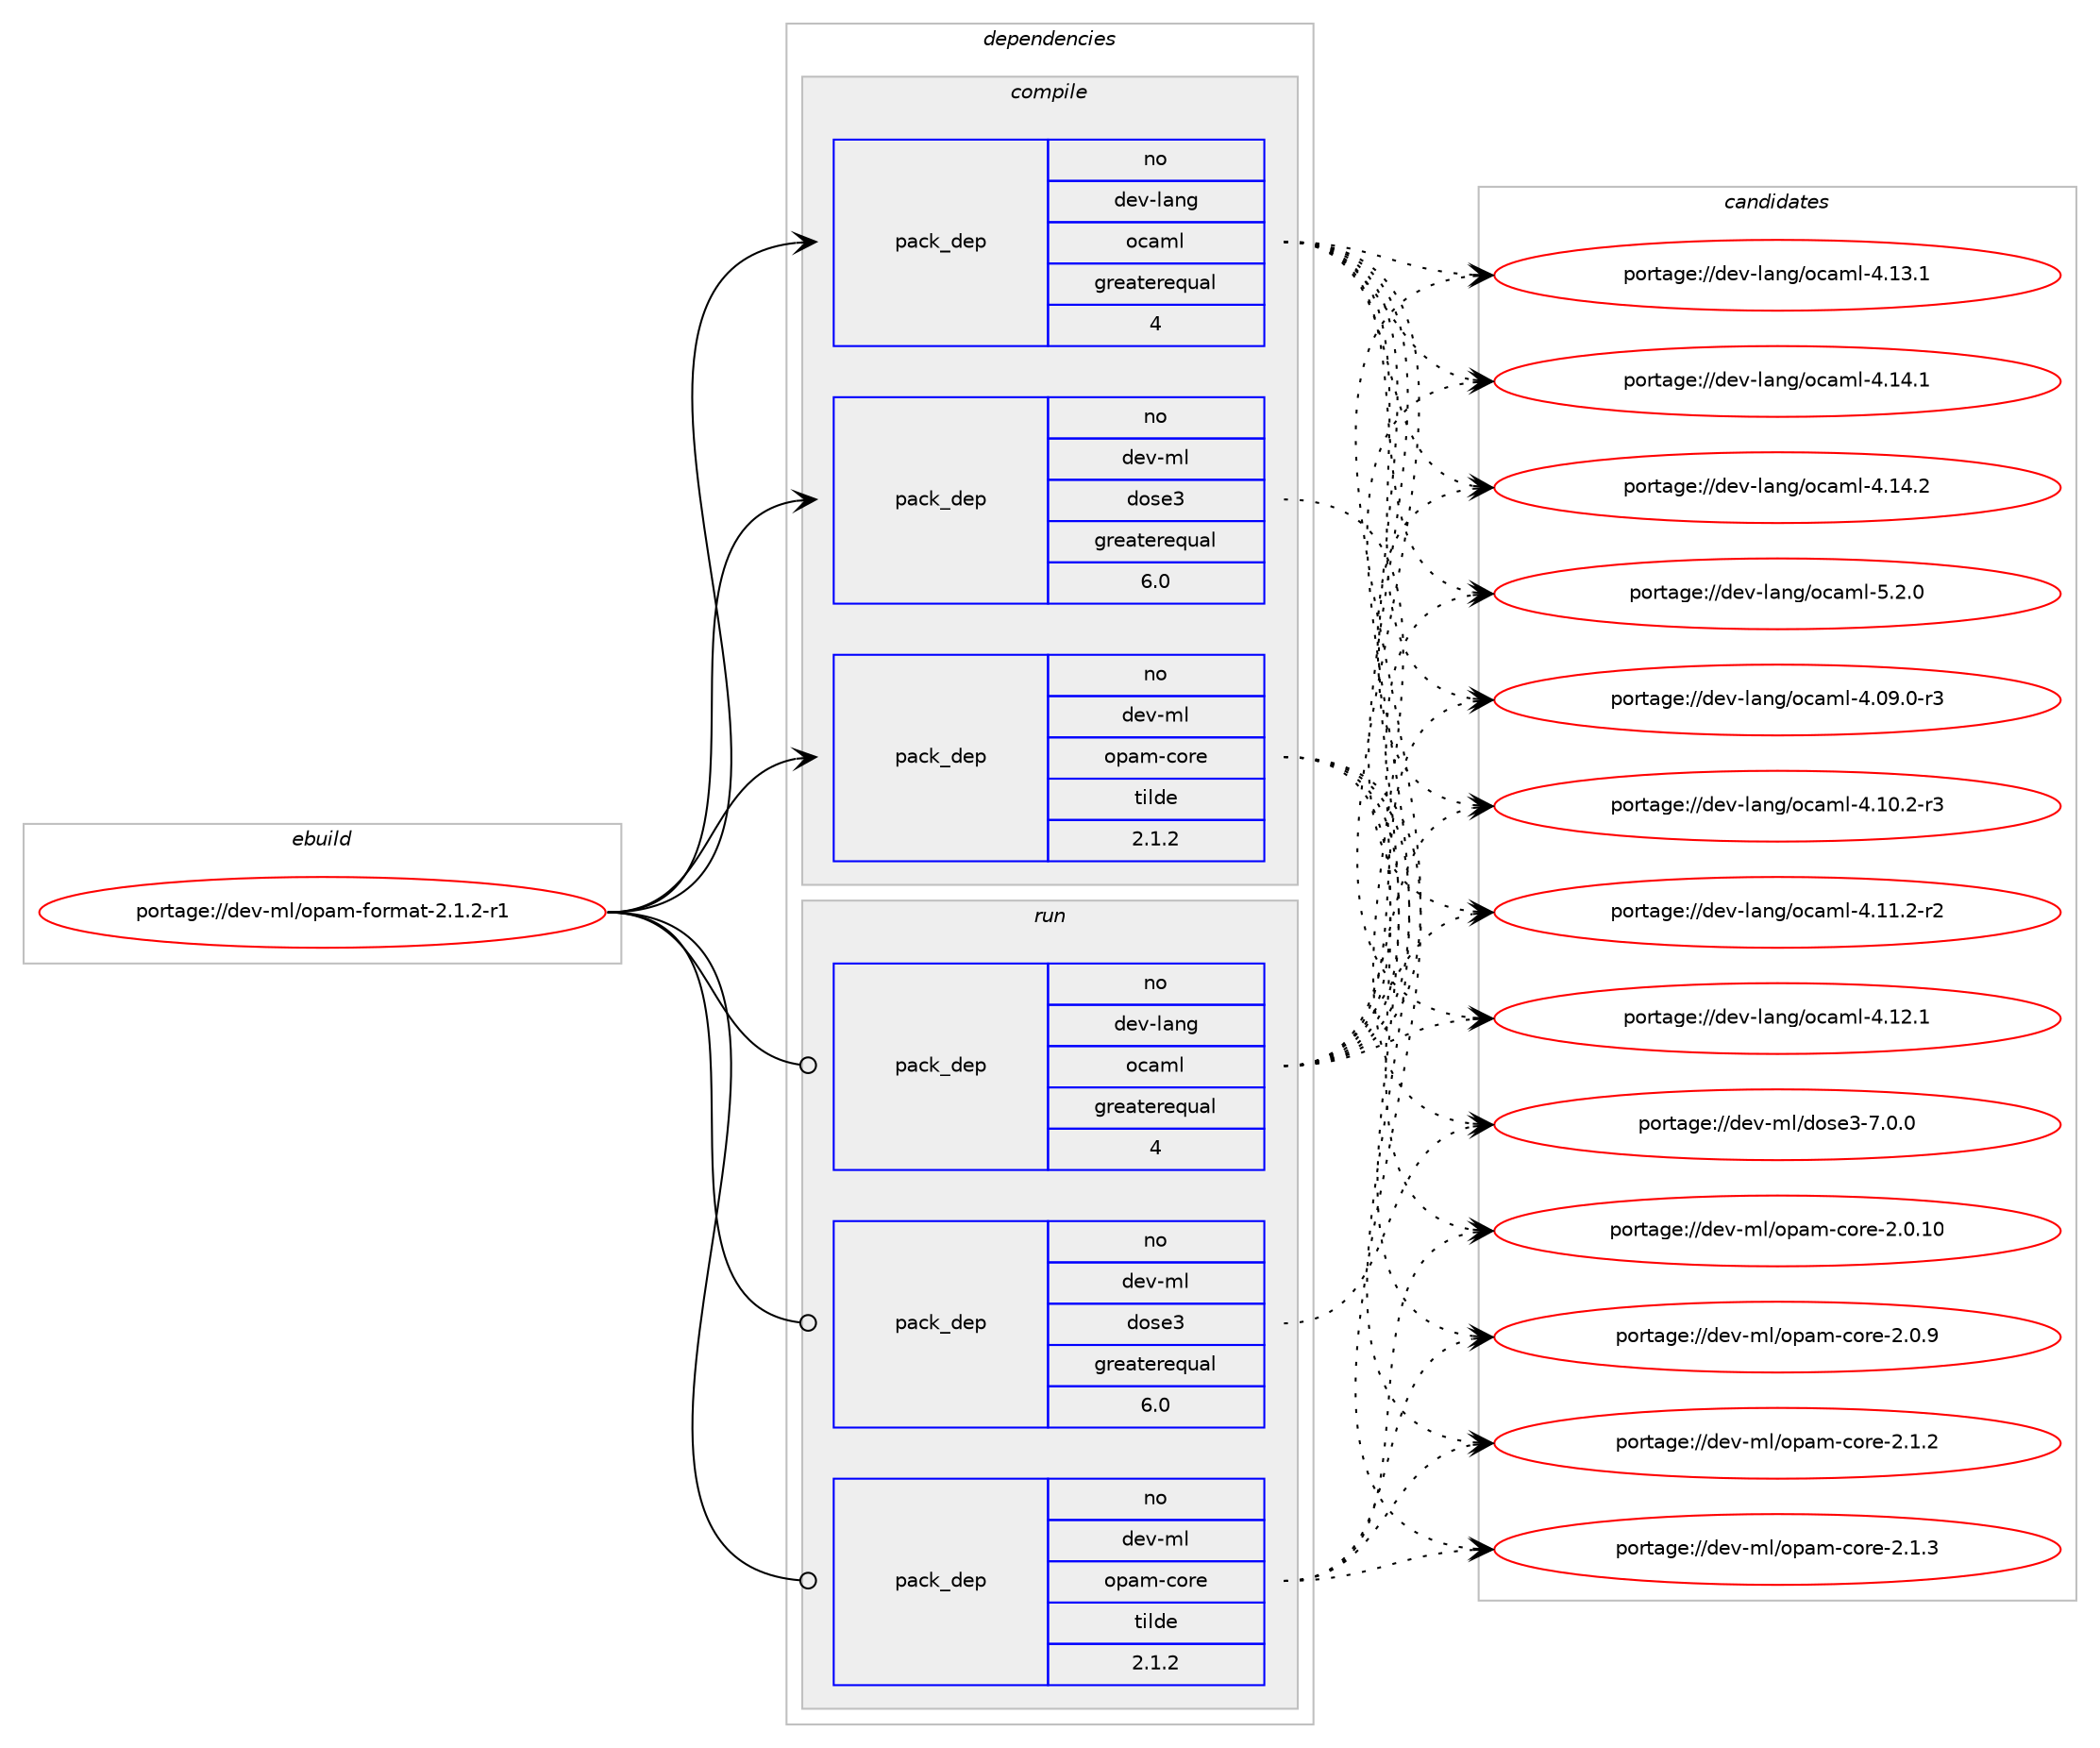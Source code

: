 digraph prolog {

# *************
# Graph options
# *************

newrank=true;
concentrate=true;
compound=true;
graph [rankdir=LR,fontname=Helvetica,fontsize=10,ranksep=1.5];#, ranksep=2.5, nodesep=0.2];
edge  [arrowhead=vee];
node  [fontname=Helvetica,fontsize=10];

# **********
# The ebuild
# **********

subgraph cluster_leftcol {
color=gray;
rank=same;
label=<<i>ebuild</i>>;
id [label="portage://dev-ml/opam-format-2.1.2-r1", color=red, width=4, href="../dev-ml/opam-format-2.1.2-r1.svg"];
}

# ****************
# The dependencies
# ****************

subgraph cluster_midcol {
color=gray;
label=<<i>dependencies</i>>;
subgraph cluster_compile {
fillcolor="#eeeeee";
style=filled;
label=<<i>compile</i>>;
subgraph pack31135 {
dependency61159 [label=<<TABLE BORDER="0" CELLBORDER="1" CELLSPACING="0" CELLPADDING="4" WIDTH="220"><TR><TD ROWSPAN="6" CELLPADDING="30">pack_dep</TD></TR><TR><TD WIDTH="110">no</TD></TR><TR><TD>dev-lang</TD></TR><TR><TD>ocaml</TD></TR><TR><TD>greaterequal</TD></TR><TR><TD>4</TD></TR></TABLE>>, shape=none, color=blue];
}
id:e -> dependency61159:w [weight=20,style="solid",arrowhead="vee"];
# *** BEGIN UNKNOWN DEPENDENCY TYPE (TODO) ***
# id -> package_dependency(portage://dev-ml/opam-format-2.1.2-r1,install,no,dev-ml,cppo,none,[,,],[],[])
# *** END UNKNOWN DEPENDENCY TYPE (TODO) ***

subgraph pack31136 {
dependency61160 [label=<<TABLE BORDER="0" CELLBORDER="1" CELLSPACING="0" CELLPADDING="4" WIDTH="220"><TR><TD ROWSPAN="6" CELLPADDING="30">pack_dep</TD></TR><TR><TD WIDTH="110">no</TD></TR><TR><TD>dev-ml</TD></TR><TR><TD>dose3</TD></TR><TR><TD>greaterequal</TD></TR><TR><TD>6.0</TD></TR></TABLE>>, shape=none, color=blue];
}
id:e -> dependency61160:w [weight=20,style="solid",arrowhead="vee"];
# *** BEGIN UNKNOWN DEPENDENCY TYPE (TODO) ***
# id -> package_dependency(portage://dev-ml/opam-format-2.1.2-r1,install,no,dev-ml,dune,none,[,,],any_same_slot,[])
# *** END UNKNOWN DEPENDENCY TYPE (TODO) ***

# *** BEGIN UNKNOWN DEPENDENCY TYPE (TODO) ***
# id -> package_dependency(portage://dev-ml/opam-format-2.1.2-r1,install,no,dev-ml,mccs,none,[,,],any_same_slot,[])
# *** END UNKNOWN DEPENDENCY TYPE (TODO) ***

subgraph pack31137 {
dependency61161 [label=<<TABLE BORDER="0" CELLBORDER="1" CELLSPACING="0" CELLPADDING="4" WIDTH="220"><TR><TD ROWSPAN="6" CELLPADDING="30">pack_dep</TD></TR><TR><TD WIDTH="110">no</TD></TR><TR><TD>dev-ml</TD></TR><TR><TD>opam-core</TD></TR><TR><TD>tilde</TD></TR><TR><TD>2.1.2</TD></TR></TABLE>>, shape=none, color=blue];
}
id:e -> dependency61161:w [weight=20,style="solid",arrowhead="vee"];
# *** BEGIN UNKNOWN DEPENDENCY TYPE (TODO) ***
# id -> package_dependency(portage://dev-ml/opam-format-2.1.2-r1,install,no,dev-ml,opam-file-format,none,[,,],any_same_slot,[])
# *** END UNKNOWN DEPENDENCY TYPE (TODO) ***

# *** BEGIN UNKNOWN DEPENDENCY TYPE (TODO) ***
# id -> package_dependency(portage://dev-ml/opam-format-2.1.2-r1,install,no,dev-ml,re,none,[,,],any_same_slot,[])
# *** END UNKNOWN DEPENDENCY TYPE (TODO) ***

}
subgraph cluster_compileandrun {
fillcolor="#eeeeee";
style=filled;
label=<<i>compile and run</i>>;
}
subgraph cluster_run {
fillcolor="#eeeeee";
style=filled;
label=<<i>run</i>>;
subgraph pack31138 {
dependency61162 [label=<<TABLE BORDER="0" CELLBORDER="1" CELLSPACING="0" CELLPADDING="4" WIDTH="220"><TR><TD ROWSPAN="6" CELLPADDING="30">pack_dep</TD></TR><TR><TD WIDTH="110">no</TD></TR><TR><TD>dev-lang</TD></TR><TR><TD>ocaml</TD></TR><TR><TD>greaterequal</TD></TR><TR><TD>4</TD></TR></TABLE>>, shape=none, color=blue];
}
id:e -> dependency61162:w [weight=20,style="solid",arrowhead="odot"];
subgraph pack31139 {
dependency61163 [label=<<TABLE BORDER="0" CELLBORDER="1" CELLSPACING="0" CELLPADDING="4" WIDTH="220"><TR><TD ROWSPAN="6" CELLPADDING="30">pack_dep</TD></TR><TR><TD WIDTH="110">no</TD></TR><TR><TD>dev-ml</TD></TR><TR><TD>dose3</TD></TR><TR><TD>greaterequal</TD></TR><TR><TD>6.0</TD></TR></TABLE>>, shape=none, color=blue];
}
id:e -> dependency61163:w [weight=20,style="solid",arrowhead="odot"];
# *** BEGIN UNKNOWN DEPENDENCY TYPE (TODO) ***
# id -> package_dependency(portage://dev-ml/opam-format-2.1.2-r1,run,no,dev-ml,dune,none,[,,],any_same_slot,[])
# *** END UNKNOWN DEPENDENCY TYPE (TODO) ***

# *** BEGIN UNKNOWN DEPENDENCY TYPE (TODO) ***
# id -> package_dependency(portage://dev-ml/opam-format-2.1.2-r1,run,no,dev-ml,mccs,none,[,,],any_same_slot,[])
# *** END UNKNOWN DEPENDENCY TYPE (TODO) ***

subgraph pack31140 {
dependency61164 [label=<<TABLE BORDER="0" CELLBORDER="1" CELLSPACING="0" CELLPADDING="4" WIDTH="220"><TR><TD ROWSPAN="6" CELLPADDING="30">pack_dep</TD></TR><TR><TD WIDTH="110">no</TD></TR><TR><TD>dev-ml</TD></TR><TR><TD>opam-core</TD></TR><TR><TD>tilde</TD></TR><TR><TD>2.1.2</TD></TR></TABLE>>, shape=none, color=blue];
}
id:e -> dependency61164:w [weight=20,style="solid",arrowhead="odot"];
# *** BEGIN UNKNOWN DEPENDENCY TYPE (TODO) ***
# id -> package_dependency(portage://dev-ml/opam-format-2.1.2-r1,run,no,dev-ml,opam-file-format,none,[,,],any_same_slot,[])
# *** END UNKNOWN DEPENDENCY TYPE (TODO) ***

# *** BEGIN UNKNOWN DEPENDENCY TYPE (TODO) ***
# id -> package_dependency(portage://dev-ml/opam-format-2.1.2-r1,run,no,dev-ml,re,none,[,,],any_same_slot,[])
# *** END UNKNOWN DEPENDENCY TYPE (TODO) ***

}
}

# **************
# The candidates
# **************

subgraph cluster_choices {
rank=same;
color=gray;
label=<<i>candidates</i>>;

subgraph choice31135 {
color=black;
nodesep=1;
choice1001011184510897110103471119997109108455246485746484511451 [label="portage://dev-lang/ocaml-4.09.0-r3", color=red, width=4,href="../dev-lang/ocaml-4.09.0-r3.svg"];
choice1001011184510897110103471119997109108455246494846504511451 [label="portage://dev-lang/ocaml-4.10.2-r3", color=red, width=4,href="../dev-lang/ocaml-4.10.2-r3.svg"];
choice1001011184510897110103471119997109108455246494946504511450 [label="portage://dev-lang/ocaml-4.11.2-r2", color=red, width=4,href="../dev-lang/ocaml-4.11.2-r2.svg"];
choice100101118451089711010347111999710910845524649504649 [label="portage://dev-lang/ocaml-4.12.1", color=red, width=4,href="../dev-lang/ocaml-4.12.1.svg"];
choice100101118451089711010347111999710910845524649514649 [label="portage://dev-lang/ocaml-4.13.1", color=red, width=4,href="../dev-lang/ocaml-4.13.1.svg"];
choice100101118451089711010347111999710910845524649524649 [label="portage://dev-lang/ocaml-4.14.1", color=red, width=4,href="../dev-lang/ocaml-4.14.1.svg"];
choice100101118451089711010347111999710910845524649524650 [label="portage://dev-lang/ocaml-4.14.2", color=red, width=4,href="../dev-lang/ocaml-4.14.2.svg"];
choice1001011184510897110103471119997109108455346504648 [label="portage://dev-lang/ocaml-5.2.0", color=red, width=4,href="../dev-lang/ocaml-5.2.0.svg"];
dependency61159:e -> choice1001011184510897110103471119997109108455246485746484511451:w [style=dotted,weight="100"];
dependency61159:e -> choice1001011184510897110103471119997109108455246494846504511451:w [style=dotted,weight="100"];
dependency61159:e -> choice1001011184510897110103471119997109108455246494946504511450:w [style=dotted,weight="100"];
dependency61159:e -> choice100101118451089711010347111999710910845524649504649:w [style=dotted,weight="100"];
dependency61159:e -> choice100101118451089711010347111999710910845524649514649:w [style=dotted,weight="100"];
dependency61159:e -> choice100101118451089711010347111999710910845524649524649:w [style=dotted,weight="100"];
dependency61159:e -> choice100101118451089711010347111999710910845524649524650:w [style=dotted,weight="100"];
dependency61159:e -> choice1001011184510897110103471119997109108455346504648:w [style=dotted,weight="100"];
}
subgraph choice31136 {
color=black;
nodesep=1;
choice100101118451091084710011111510151455546484648 [label="portage://dev-ml/dose3-7.0.0", color=red, width=4,href="../dev-ml/dose3-7.0.0.svg"];
dependency61160:e -> choice100101118451091084710011111510151455546484648:w [style=dotted,weight="100"];
}
subgraph choice31137 {
color=black;
nodesep=1;
choice100101118451091084711111297109459911111410145504648464948 [label="portage://dev-ml/opam-core-2.0.10", color=red, width=4,href="../dev-ml/opam-core-2.0.10.svg"];
choice1001011184510910847111112971094599111114101455046484657 [label="portage://dev-ml/opam-core-2.0.9", color=red, width=4,href="../dev-ml/opam-core-2.0.9.svg"];
choice1001011184510910847111112971094599111114101455046494650 [label="portage://dev-ml/opam-core-2.1.2", color=red, width=4,href="../dev-ml/opam-core-2.1.2.svg"];
choice1001011184510910847111112971094599111114101455046494651 [label="portage://dev-ml/opam-core-2.1.3", color=red, width=4,href="../dev-ml/opam-core-2.1.3.svg"];
dependency61161:e -> choice100101118451091084711111297109459911111410145504648464948:w [style=dotted,weight="100"];
dependency61161:e -> choice1001011184510910847111112971094599111114101455046484657:w [style=dotted,weight="100"];
dependency61161:e -> choice1001011184510910847111112971094599111114101455046494650:w [style=dotted,weight="100"];
dependency61161:e -> choice1001011184510910847111112971094599111114101455046494651:w [style=dotted,weight="100"];
}
subgraph choice31138 {
color=black;
nodesep=1;
choice1001011184510897110103471119997109108455246485746484511451 [label="portage://dev-lang/ocaml-4.09.0-r3", color=red, width=4,href="../dev-lang/ocaml-4.09.0-r3.svg"];
choice1001011184510897110103471119997109108455246494846504511451 [label="portage://dev-lang/ocaml-4.10.2-r3", color=red, width=4,href="../dev-lang/ocaml-4.10.2-r3.svg"];
choice1001011184510897110103471119997109108455246494946504511450 [label="portage://dev-lang/ocaml-4.11.2-r2", color=red, width=4,href="../dev-lang/ocaml-4.11.2-r2.svg"];
choice100101118451089711010347111999710910845524649504649 [label="portage://dev-lang/ocaml-4.12.1", color=red, width=4,href="../dev-lang/ocaml-4.12.1.svg"];
choice100101118451089711010347111999710910845524649514649 [label="portage://dev-lang/ocaml-4.13.1", color=red, width=4,href="../dev-lang/ocaml-4.13.1.svg"];
choice100101118451089711010347111999710910845524649524649 [label="portage://dev-lang/ocaml-4.14.1", color=red, width=4,href="../dev-lang/ocaml-4.14.1.svg"];
choice100101118451089711010347111999710910845524649524650 [label="portage://dev-lang/ocaml-4.14.2", color=red, width=4,href="../dev-lang/ocaml-4.14.2.svg"];
choice1001011184510897110103471119997109108455346504648 [label="portage://dev-lang/ocaml-5.2.0", color=red, width=4,href="../dev-lang/ocaml-5.2.0.svg"];
dependency61162:e -> choice1001011184510897110103471119997109108455246485746484511451:w [style=dotted,weight="100"];
dependency61162:e -> choice1001011184510897110103471119997109108455246494846504511451:w [style=dotted,weight="100"];
dependency61162:e -> choice1001011184510897110103471119997109108455246494946504511450:w [style=dotted,weight="100"];
dependency61162:e -> choice100101118451089711010347111999710910845524649504649:w [style=dotted,weight="100"];
dependency61162:e -> choice100101118451089711010347111999710910845524649514649:w [style=dotted,weight="100"];
dependency61162:e -> choice100101118451089711010347111999710910845524649524649:w [style=dotted,weight="100"];
dependency61162:e -> choice100101118451089711010347111999710910845524649524650:w [style=dotted,weight="100"];
dependency61162:e -> choice1001011184510897110103471119997109108455346504648:w [style=dotted,weight="100"];
}
subgraph choice31139 {
color=black;
nodesep=1;
choice100101118451091084710011111510151455546484648 [label="portage://dev-ml/dose3-7.0.0", color=red, width=4,href="../dev-ml/dose3-7.0.0.svg"];
dependency61163:e -> choice100101118451091084710011111510151455546484648:w [style=dotted,weight="100"];
}
subgraph choice31140 {
color=black;
nodesep=1;
choice100101118451091084711111297109459911111410145504648464948 [label="portage://dev-ml/opam-core-2.0.10", color=red, width=4,href="../dev-ml/opam-core-2.0.10.svg"];
choice1001011184510910847111112971094599111114101455046484657 [label="portage://dev-ml/opam-core-2.0.9", color=red, width=4,href="../dev-ml/opam-core-2.0.9.svg"];
choice1001011184510910847111112971094599111114101455046494650 [label="portage://dev-ml/opam-core-2.1.2", color=red, width=4,href="../dev-ml/opam-core-2.1.2.svg"];
choice1001011184510910847111112971094599111114101455046494651 [label="portage://dev-ml/opam-core-2.1.3", color=red, width=4,href="../dev-ml/opam-core-2.1.3.svg"];
dependency61164:e -> choice100101118451091084711111297109459911111410145504648464948:w [style=dotted,weight="100"];
dependency61164:e -> choice1001011184510910847111112971094599111114101455046484657:w [style=dotted,weight="100"];
dependency61164:e -> choice1001011184510910847111112971094599111114101455046494650:w [style=dotted,weight="100"];
dependency61164:e -> choice1001011184510910847111112971094599111114101455046494651:w [style=dotted,weight="100"];
}
}

}
